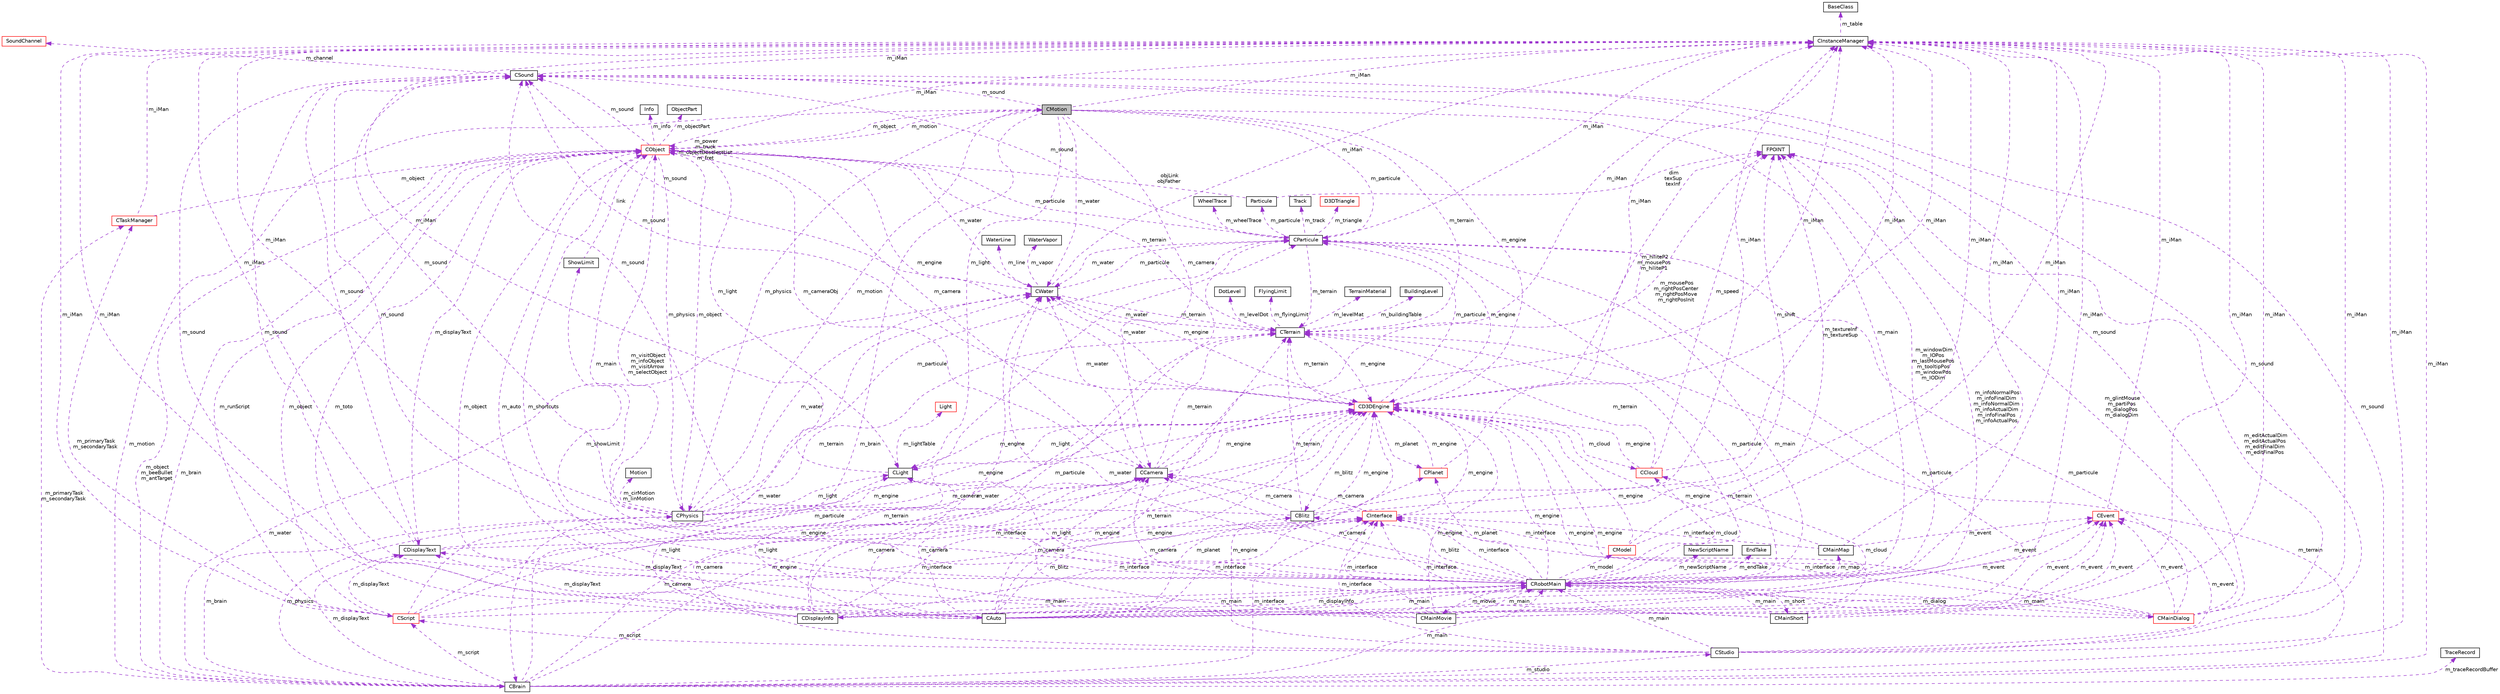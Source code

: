 digraph G
{
  edge [fontname="Helvetica",fontsize="10",labelfontname="Helvetica",labelfontsize="10"];
  node [fontname="Helvetica",fontsize="10",shape=record];
  Node1 [label="CMotion",height=0.2,width=0.4,color="black", fillcolor="grey75", style="filled" fontcolor="black"];
  Node2 -> Node1 [dir="back",color="darkorchid3",fontsize="10",style="dashed",label=" m_particule" ,fontname="Helvetica"];
  Node2 [label="CParticule",height=0.2,width=0.4,color="black", fillcolor="white", style="filled",URL="$class_c_particule.html"];
  Node3 -> Node2 [dir="back",color="darkorchid3",fontsize="10",style="dashed",label=" m_water" ,fontname="Helvetica"];
  Node3 [label="CWater",height=0.2,width=0.4,color="black", fillcolor="white", style="filled",URL="$class_c_water.html"];
  Node2 -> Node3 [dir="back",color="darkorchid3",fontsize="10",style="dashed",label=" m_particule" ,fontname="Helvetica"];
  Node4 -> Node3 [dir="back",color="darkorchid3",fontsize="10",style="dashed",label=" m_iMan" ,fontname="Helvetica"];
  Node4 [label="CInstanceManager",height=0.2,width=0.4,color="black", fillcolor="white", style="filled",URL="$class_c_instance_manager.html"];
  Node5 -> Node4 [dir="back",color="darkorchid3",fontsize="10",style="dashed",label=" m_table" ,fontname="Helvetica"];
  Node5 [label="BaseClass",height=0.2,width=0.4,color="black", fillcolor="white", style="filled",URL="$struct_base_class.html"];
  Node6 -> Node3 [dir="back",color="darkorchid3",fontsize="10",style="dashed",label=" m_terrain" ,fontname="Helvetica"];
  Node6 [label="CTerrain",height=0.2,width=0.4,color="black", fillcolor="white", style="filled",URL="$class_c_terrain.html"];
  Node7 -> Node6 [dir="back",color="darkorchid3",fontsize="10",style="dashed",label=" m_levelMat" ,fontname="Helvetica"];
  Node7 [label="TerrainMaterial",height=0.2,width=0.4,color="black", fillcolor="white", style="filled",URL="$struct_terrain_material.html"];
  Node3 -> Node6 [dir="back",color="darkorchid3",fontsize="10",style="dashed",label=" m_water" ,fontname="Helvetica"];
  Node8 -> Node6 [dir="back",color="darkorchid3",fontsize="10",style="dashed",label=" m_buildingTable" ,fontname="Helvetica"];
  Node8 [label="BuildingLevel",height=0.2,width=0.4,color="black", fillcolor="white", style="filled",URL="$struct_building_level.html"];
  Node4 -> Node6 [dir="back",color="darkorchid3",fontsize="10",style="dashed",label=" m_iMan" ,fontname="Helvetica"];
  Node9 -> Node6 [dir="back",color="darkorchid3",fontsize="10",style="dashed",label=" m_levelDot" ,fontname="Helvetica"];
  Node9 [label="DotLevel",height=0.2,width=0.4,color="black", fillcolor="white", style="filled",URL="$struct_dot_level.html"];
  Node10 -> Node6 [dir="back",color="darkorchid3",fontsize="10",style="dashed",label=" m_engine" ,fontname="Helvetica"];
  Node10 [label="CD3DEngine",height=0.2,width=0.4,color="red", fillcolor="white", style="filled",URL="$class_c_d3_d_engine.html"];
  Node2 -> Node10 [dir="back",color="darkorchid3",fontsize="10",style="dashed",label=" m_particule" ,fontname="Helvetica"];
  Node3 -> Node10 [dir="back",color="darkorchid3",fontsize="10",style="dashed",label=" m_water" ,fontname="Helvetica"];
  Node11 -> Node10 [dir="back",color="darkorchid3",fontsize="10",style="dashed",label=" m_blitz" ,fontname="Helvetica"];
  Node11 [label="CBlitz",height=0.2,width=0.4,color="black", fillcolor="white", style="filled",URL="$class_c_blitz.html"];
  Node12 -> Node11 [dir="back",color="darkorchid3",fontsize="10",style="dashed",label=" m_camera" ,fontname="Helvetica"];
  Node12 [label="CCamera",height=0.2,width=0.4,color="black", fillcolor="white", style="filled",URL="$class_c_camera.html"];
  Node3 -> Node12 [dir="back",color="darkorchid3",fontsize="10",style="dashed",label=" m_water" ,fontname="Helvetica"];
  Node4 -> Node12 [dir="back",color="darkorchid3",fontsize="10",style="dashed",label=" m_iMan" ,fontname="Helvetica"];
  Node6 -> Node12 [dir="back",color="darkorchid3",fontsize="10",style="dashed",label=" m_terrain" ,fontname="Helvetica"];
  Node13 -> Node12 [dir="back",color="darkorchid3",fontsize="10",style="dashed",label=" m_mousePos\nm_rightPosCenter\nm_rightPosMove\nm_rightPosInit" ,fontname="Helvetica"];
  Node13 [label="FPOINT",height=0.2,width=0.4,color="black", fillcolor="white", style="filled",URL="$struct_f_p_o_i_n_t.html"];
  Node14 -> Node12 [dir="back",color="darkorchid3",fontsize="10",style="dashed",label=" m_cameraObj" ,fontname="Helvetica"];
  Node14 [label="CObject",height=0.2,width=0.4,color="red", fillcolor="white", style="filled",URL="$class_c_object.html"];
  Node2 -> Node14 [dir="back",color="darkorchid3",fontsize="10",style="dashed",label=" m_particule" ,fontname="Helvetica"];
  Node15 -> Node14 [dir="back",color="darkorchid3",fontsize="10",style="dashed",label=" m_runScript" ,fontname="Helvetica"];
  Node15 [label="CScript",height=0.2,width=0.4,color="red", fillcolor="white", style="filled",URL="$class_c_script.html"];
  Node3 -> Node15 [dir="back",color="darkorchid3",fontsize="10",style="dashed",label=" m_water" ,fontname="Helvetica"];
  Node16 -> Node15 [dir="back",color="darkorchid3",fontsize="10",style="dashed",label=" m_primaryTask\nm_secondaryTask" ,fontname="Helvetica"];
  Node16 [label="CTaskManager",height=0.2,width=0.4,color="red", fillcolor="white", style="filled",URL="$class_c_task_manager.html"];
  Node4 -> Node16 [dir="back",color="darkorchid3",fontsize="10",style="dashed",label=" m_iMan" ,fontname="Helvetica"];
  Node14 -> Node16 [dir="back",color="darkorchid3",fontsize="10",style="dashed",label=" m_object" ,fontname="Helvetica"];
  Node17 -> Node15 [dir="back",color="darkorchid3",fontsize="10",style="dashed",label=" m_displayText" ,fontname="Helvetica"];
  Node17 [label="CDisplayText",height=0.2,width=0.4,color="black", fillcolor="white", style="filled",URL="$class_c_display_text.html"];
  Node18 -> Node17 [dir="back",color="darkorchid3",fontsize="10",style="dashed",label=" m_interface" ,fontname="Helvetica"];
  Node18 [label="CInterface",height=0.2,width=0.4,color="red", fillcolor="white", style="filled",URL="$class_c_interface.html"];
  Node12 -> Node18 [dir="back",color="darkorchid3",fontsize="10",style="dashed",label=" m_camera" ,fontname="Helvetica"];
  Node4 -> Node18 [dir="back",color="darkorchid3",fontsize="10",style="dashed",label=" m_iMan" ,fontname="Helvetica"];
  Node10 -> Node18 [dir="back",color="darkorchid3",fontsize="10",style="dashed",label=" m_engine" ,fontname="Helvetica"];
  Node4 -> Node17 [dir="back",color="darkorchid3",fontsize="10",style="dashed",label=" m_iMan" ,fontname="Helvetica"];
  Node19 -> Node17 [dir="back",color="darkorchid3",fontsize="10",style="dashed",label=" m_sound" ,fontname="Helvetica"];
  Node19 [label="CSound",height=0.2,width=0.4,color="black", fillcolor="white", style="filled",URL="$class_c_sound.html"];
  Node4 -> Node19 [dir="back",color="darkorchid3",fontsize="10",style="dashed",label=" m_iMan" ,fontname="Helvetica"];
  Node20 -> Node19 [dir="back",color="darkorchid3",fontsize="10",style="dashed",label=" m_channel" ,fontname="Helvetica"];
  Node20 [label="SoundChannel",height=0.2,width=0.4,color="red", fillcolor="white", style="filled",URL="$struct_sound_channel.html"];
  Node10 -> Node17 [dir="back",color="darkorchid3",fontsize="10",style="dashed",label=" m_engine" ,fontname="Helvetica"];
  Node21 -> Node15 [dir="back",color="darkorchid3",fontsize="10",style="dashed",label=" m_main" ,fontname="Helvetica"];
  Node21 [label="CRobotMain",height=0.2,width=0.4,color="black", fillcolor="white", style="filled",URL="$class_c_robot_main.html"];
  Node2 -> Node21 [dir="back",color="darkorchid3",fontsize="10",style="dashed",label=" m_particule" ,fontname="Helvetica"];
  Node3 -> Node21 [dir="back",color="darkorchid3",fontsize="10",style="dashed",label=" m_water" ,fontname="Helvetica"];
  Node22 -> Node21 [dir="back",color="darkorchid3",fontsize="10",style="dashed",label=" m_showLimit" ,fontname="Helvetica"];
  Node22 [label="ShowLimit",height=0.2,width=0.4,color="black", fillcolor="white", style="filled",URL="$struct_show_limit.html"];
  Node14 -> Node22 [dir="back",color="darkorchid3",fontsize="10",style="dashed",label=" link" ,fontname="Helvetica"];
  Node23 -> Node21 [dir="back",color="darkorchid3",fontsize="10",style="dashed",label=" m_light" ,fontname="Helvetica"];
  Node23 [label="CLight",height=0.2,width=0.4,color="black", fillcolor="white", style="filled",URL="$class_c_light.html"];
  Node24 -> Node23 [dir="back",color="darkorchid3",fontsize="10",style="dashed",label=" m_lightTable" ,fontname="Helvetica"];
  Node24 [label="Light",height=0.2,width=0.4,color="red", fillcolor="white", style="filled",URL="$struct_light.html"];
  Node4 -> Node23 [dir="back",color="darkorchid3",fontsize="10",style="dashed",label=" m_iMan" ,fontname="Helvetica"];
  Node10 -> Node23 [dir="back",color="darkorchid3",fontsize="10",style="dashed",label=" m_engine" ,fontname="Helvetica"];
  Node11 -> Node21 [dir="back",color="darkorchid3",fontsize="10",style="dashed",label=" m_blitz" ,fontname="Helvetica"];
  Node25 -> Node21 [dir="back",color="darkorchid3",fontsize="10",style="dashed",label=" m_cloud" ,fontname="Helvetica"];
  Node25 [label="CCloud",height=0.2,width=0.4,color="red", fillcolor="white", style="filled",URL="$class_c_cloud.html"];
  Node4 -> Node25 [dir="back",color="darkorchid3",fontsize="10",style="dashed",label=" m_iMan" ,fontname="Helvetica"];
  Node6 -> Node25 [dir="back",color="darkorchid3",fontsize="10",style="dashed",label=" m_terrain" ,fontname="Helvetica"];
  Node13 -> Node25 [dir="back",color="darkorchid3",fontsize="10",style="dashed",label=" m_speed" ,fontname="Helvetica"];
  Node10 -> Node25 [dir="back",color="darkorchid3",fontsize="10",style="dashed",label=" m_engine" ,fontname="Helvetica"];
  Node26 -> Node21 [dir="back",color="darkorchid3",fontsize="10",style="dashed",label=" m_dialog" ,fontname="Helvetica"];
  Node26 [label="CMainDialog",height=0.2,width=0.4,color="red", fillcolor="white", style="filled",URL="$class_c_main_dialog.html"];
  Node2 -> Node26 [dir="back",color="darkorchid3",fontsize="10",style="dashed",label=" m_particule" ,fontname="Helvetica"];
  Node12 -> Node26 [dir="back",color="darkorchid3",fontsize="10",style="dashed",label=" m_camera" ,fontname="Helvetica"];
  Node18 -> Node26 [dir="back",color="darkorchid3",fontsize="10",style="dashed",label=" m_interface" ,fontname="Helvetica"];
  Node21 -> Node26 [dir="back",color="darkorchid3",fontsize="10",style="dashed",label=" m_main" ,fontname="Helvetica"];
  Node4 -> Node26 [dir="back",color="darkorchid3",fontsize="10",style="dashed",label=" m_iMan" ,fontname="Helvetica"];
  Node27 -> Node26 [dir="back",color="darkorchid3",fontsize="10",style="dashed",label=" m_event" ,fontname="Helvetica"];
  Node27 [label="CEvent",height=0.2,width=0.4,color="red", fillcolor="white", style="filled",URL="$class_c_event.html"];
  Node4 -> Node27 [dir="back",color="darkorchid3",fontsize="10",style="dashed",label=" m_iMan" ,fontname="Helvetica"];
  Node13 -> Node26 [dir="back",color="darkorchid3",fontsize="10",style="dashed",label=" m_glintMouse\nm_partiPos\nm_dialogPos\nm_dialogDim" ,fontname="Helvetica"];
  Node19 -> Node26 [dir="back",color="darkorchid3",fontsize="10",style="dashed",label=" m_sound" ,fontname="Helvetica"];
  Node10 -> Node26 [dir="back",color="darkorchid3",fontsize="10",style="dashed",label=" m_engine" ,fontname="Helvetica"];
  Node12 -> Node21 [dir="back",color="darkorchid3",fontsize="10",style="dashed",label=" m_camera" ,fontname="Helvetica"];
  Node28 -> Node21 [dir="back",color="darkorchid3",fontsize="10",style="dashed",label=" m_movie" ,fontname="Helvetica"];
  Node28 [label="CMainMovie",height=0.2,width=0.4,color="black", fillcolor="white", style="filled",URL="$class_c_main_movie.html"];
  Node12 -> Node28 [dir="back",color="darkorchid3",fontsize="10",style="dashed",label=" m_camera" ,fontname="Helvetica"];
  Node21 -> Node28 [dir="back",color="darkorchid3",fontsize="10",style="dashed",label=" m_main" ,fontname="Helvetica"];
  Node18 -> Node28 [dir="back",color="darkorchid3",fontsize="10",style="dashed",label=" m_interface" ,fontname="Helvetica"];
  Node4 -> Node28 [dir="back",color="darkorchid3",fontsize="10",style="dashed",label=" m_iMan" ,fontname="Helvetica"];
  Node27 -> Node28 [dir="back",color="darkorchid3",fontsize="10",style="dashed",label=" m_event" ,fontname="Helvetica"];
  Node19 -> Node28 [dir="back",color="darkorchid3",fontsize="10",style="dashed",label=" m_sound" ,fontname="Helvetica"];
  Node10 -> Node28 [dir="back",color="darkorchid3",fontsize="10",style="dashed",label=" m_engine" ,fontname="Helvetica"];
  Node17 -> Node21 [dir="back",color="darkorchid3",fontsize="10",style="dashed",label=" m_displayText" ,fontname="Helvetica"];
  Node18 -> Node21 [dir="back",color="darkorchid3",fontsize="10",style="dashed",label=" m_interface" ,fontname="Helvetica"];
  Node29 -> Node21 [dir="back",color="darkorchid3",fontsize="10",style="dashed",label=" m_model" ,fontname="Helvetica"];
  Node29 [label="CModel",height=0.2,width=0.4,color="red", fillcolor="white", style="filled",URL="$class_c_model.html"];
  Node18 -> Node29 [dir="back",color="darkorchid3",fontsize="10",style="dashed",label=" m_interface" ,fontname="Helvetica"];
  Node4 -> Node29 [dir="back",color="darkorchid3",fontsize="10",style="dashed",label=" m_iMan" ,fontname="Helvetica"];
  Node13 -> Node29 [dir="back",color="darkorchid3",fontsize="10",style="dashed",label=" m_textureInf\nm_textureSup" ,fontname="Helvetica"];
  Node10 -> Node29 [dir="back",color="darkorchid3",fontsize="10",style="dashed",label=" m_engine" ,fontname="Helvetica"];
  Node4 -> Node21 [dir="back",color="darkorchid3",fontsize="10",style="dashed",label=" m_iMan" ,fontname="Helvetica"];
  Node30 -> Node21 [dir="back",color="darkorchid3",fontsize="10",style="dashed",label=" m_newScriptName" ,fontname="Helvetica"];
  Node30 [label="NewScriptName",height=0.2,width=0.4,color="black", fillcolor="white", style="filled",URL="$struct_new_script_name.html"];
  Node27 -> Node21 [dir="back",color="darkorchid3",fontsize="10",style="dashed",label=" m_event" ,fontname="Helvetica"];
  Node6 -> Node21 [dir="back",color="darkorchid3",fontsize="10",style="dashed",label=" m_terrain" ,fontname="Helvetica"];
  Node13 -> Node21 [dir="back",color="darkorchid3",fontsize="10",style="dashed",label=" m_windowDim\nm_IOPos\nm_lastMousePos\nm_tooltipPos\nm_windowPos\nm_IODim" ,fontname="Helvetica"];
  Node31 -> Node21 [dir="back",color="darkorchid3",fontsize="10",style="dashed",label=" m_short" ,fontname="Helvetica"];
  Node31 [label="CMainShort",height=0.2,width=0.4,color="black", fillcolor="white", style="filled",URL="$class_c_main_short.html"];
  Node21 -> Node31 [dir="back",color="darkorchid3",fontsize="10",style="dashed",label=" m_main" ,fontname="Helvetica"];
  Node18 -> Node31 [dir="back",color="darkorchid3",fontsize="10",style="dashed",label=" m_interface" ,fontname="Helvetica"];
  Node4 -> Node31 [dir="back",color="darkorchid3",fontsize="10",style="dashed",label=" m_iMan" ,fontname="Helvetica"];
  Node27 -> Node31 [dir="back",color="darkorchid3",fontsize="10",style="dashed",label=" m_event" ,fontname="Helvetica"];
  Node14 -> Node31 [dir="back",color="darkorchid3",fontsize="10",style="dashed",label=" m_shortcuts" ,fontname="Helvetica"];
  Node10 -> Node31 [dir="back",color="darkorchid3",fontsize="10",style="dashed",label=" m_engine" ,fontname="Helvetica"];
  Node19 -> Node21 [dir="back",color="darkorchid3",fontsize="10",style="dashed",label=" m_sound" ,fontname="Helvetica"];
  Node32 -> Node21 [dir="back",color="darkorchid3",fontsize="10",style="dashed",label=" m_planet" ,fontname="Helvetica"];
  Node32 [label="CPlanet",height=0.2,width=0.4,color="red", fillcolor="white", style="filled",URL="$class_c_planet.html"];
  Node4 -> Node32 [dir="back",color="darkorchid3",fontsize="10",style="dashed",label=" m_iMan" ,fontname="Helvetica"];
  Node10 -> Node32 [dir="back",color="darkorchid3",fontsize="10",style="dashed",label=" m_engine" ,fontname="Helvetica"];
  Node14 -> Node21 [dir="back",color="darkorchid3",fontsize="10",style="dashed",label=" m_visitObject\nm_infoObject\nm_visitArrow\nm_selectObject" ,fontname="Helvetica"];
  Node10 -> Node21 [dir="back",color="darkorchid3",fontsize="10",style="dashed",label=" m_engine" ,fontname="Helvetica"];
  Node33 -> Node21 [dir="back",color="darkorchid3",fontsize="10",style="dashed",label=" m_endTake" ,fontname="Helvetica"];
  Node33 [label="EndTake",height=0.2,width=0.4,color="black", fillcolor="white", style="filled",URL="$struct_end_take.html"];
  Node34 -> Node21 [dir="back",color="darkorchid3",fontsize="10",style="dashed",label=" m_displayInfo" ,fontname="Helvetica"];
  Node34 [label="CDisplayInfo",height=0.2,width=0.4,color="black", fillcolor="white", style="filled",URL="$class_c_display_info.html"];
  Node2 -> Node34 [dir="back",color="darkorchid3",fontsize="10",style="dashed",label=" m_particule" ,fontname="Helvetica"];
  Node23 -> Node34 [dir="back",color="darkorchid3",fontsize="10",style="dashed",label=" m_light" ,fontname="Helvetica"];
  Node12 -> Node34 [dir="back",color="darkorchid3",fontsize="10",style="dashed",label=" m_camera" ,fontname="Helvetica"];
  Node18 -> Node34 [dir="back",color="darkorchid3",fontsize="10",style="dashed",label=" m_interface" ,fontname="Helvetica"];
  Node21 -> Node34 [dir="back",color="darkorchid3",fontsize="10",style="dashed",label=" m_main" ,fontname="Helvetica"];
  Node4 -> Node34 [dir="back",color="darkorchid3",fontsize="10",style="dashed",label=" m_iMan" ,fontname="Helvetica"];
  Node27 -> Node34 [dir="back",color="darkorchid3",fontsize="10",style="dashed",label=" m_event" ,fontname="Helvetica"];
  Node13 -> Node34 [dir="back",color="darkorchid3",fontsize="10",style="dashed",label=" m_infoNormalPos\nm_infoFinalDim\nm_infoNormalDim\nm_infoActualDim\nm_infoFinalPos\nm_infoActualPos" ,fontname="Helvetica"];
  Node14 -> Node34 [dir="back",color="darkorchid3",fontsize="10",style="dashed",label=" m_toto" ,fontname="Helvetica"];
  Node10 -> Node34 [dir="back",color="darkorchid3",fontsize="10",style="dashed",label=" m_engine" ,fontname="Helvetica"];
  Node35 -> Node21 [dir="back",color="darkorchid3",fontsize="10",style="dashed",label=" m_map" ,fontname="Helvetica"];
  Node35 [label="CMainMap",height=0.2,width=0.4,color="black", fillcolor="white", style="filled",URL="$class_c_main_map.html"];
  Node18 -> Node35 [dir="back",color="darkorchid3",fontsize="10",style="dashed",label=" m_interface" ,fontname="Helvetica"];
  Node4 -> Node35 [dir="back",color="darkorchid3",fontsize="10",style="dashed",label=" m_iMan" ,fontname="Helvetica"];
  Node27 -> Node35 [dir="back",color="darkorchid3",fontsize="10",style="dashed",label=" m_event" ,fontname="Helvetica"];
  Node10 -> Node35 [dir="back",color="darkorchid3",fontsize="10",style="dashed",label=" m_engine" ,fontname="Helvetica"];
  Node18 -> Node15 [dir="back",color="darkorchid3",fontsize="10",style="dashed",label=" m_interface" ,fontname="Helvetica"];
  Node4 -> Node15 [dir="back",color="darkorchid3",fontsize="10",style="dashed",label=" m_iMan" ,fontname="Helvetica"];
  Node6 -> Node15 [dir="back",color="darkorchid3",fontsize="10",style="dashed",label=" m_terrain" ,fontname="Helvetica"];
  Node14 -> Node15 [dir="back",color="darkorchid3",fontsize="10",style="dashed",label=" m_object" ,fontname="Helvetica"];
  Node10 -> Node15 [dir="back",color="darkorchid3",fontsize="10",style="dashed",label=" m_engine" ,fontname="Helvetica"];
  Node3 -> Node14 [dir="back",color="darkorchid3",fontsize="10",style="dashed",label=" m_water" ,fontname="Helvetica"];
  Node23 -> Node14 [dir="back",color="darkorchid3",fontsize="10",style="dashed",label=" m_light" ,fontname="Helvetica"];
  Node36 -> Node14 [dir="back",color="darkorchid3",fontsize="10",style="dashed",label=" m_brain" ,fontname="Helvetica"];
  Node36 [label="CBrain",height=0.2,width=0.4,color="black", fillcolor="white", style="filled",URL="$class_c_brain.html"];
  Node2 -> Node36 [dir="back",color="darkorchid3",fontsize="10",style="dashed",label=" m_particule" ,fontname="Helvetica"];
  Node15 -> Node36 [dir="back",color="darkorchid3",fontsize="10",style="dashed",label=" m_script" ,fontname="Helvetica"];
  Node3 -> Node36 [dir="back",color="darkorchid3",fontsize="10",style="dashed",label=" m_water" ,fontname="Helvetica"];
  Node16 -> Node36 [dir="back",color="darkorchid3",fontsize="10",style="dashed",label=" m_primaryTask\nm_secondaryTask" ,fontname="Helvetica"];
  Node12 -> Node36 [dir="back",color="darkorchid3",fontsize="10",style="dashed",label=" m_camera" ,fontname="Helvetica"];
  Node17 -> Node36 [dir="back",color="darkorchid3",fontsize="10",style="dashed",label=" m_displayText" ,fontname="Helvetica"];
  Node21 -> Node36 [dir="back",color="darkorchid3",fontsize="10",style="dashed",label=" m_main" ,fontname="Helvetica"];
  Node18 -> Node36 [dir="back",color="darkorchid3",fontsize="10",style="dashed",label=" m_interface" ,fontname="Helvetica"];
  Node4 -> Node36 [dir="back",color="darkorchid3",fontsize="10",style="dashed",label=" m_iMan" ,fontname="Helvetica"];
  Node6 -> Node36 [dir="back",color="darkorchid3",fontsize="10",style="dashed",label=" m_terrain" ,fontname="Helvetica"];
  Node37 -> Node36 [dir="back",color="darkorchid3",fontsize="10",style="dashed",label=" m_physics" ,fontname="Helvetica"];
  Node37 [label="CPhysics",height=0.2,width=0.4,color="black", fillcolor="white", style="filled",URL="$class_c_physics.html"];
  Node2 -> Node37 [dir="back",color="darkorchid3",fontsize="10",style="dashed",label=" m_particule" ,fontname="Helvetica"];
  Node3 -> Node37 [dir="back",color="darkorchid3",fontsize="10",style="dashed",label=" m_water" ,fontname="Helvetica"];
  Node23 -> Node37 [dir="back",color="darkorchid3",fontsize="10",style="dashed",label=" m_light" ,fontname="Helvetica"];
  Node36 -> Node37 [dir="back",color="darkorchid3",fontsize="10",style="dashed",label=" m_brain" ,fontname="Helvetica"];
  Node12 -> Node37 [dir="back",color="darkorchid3",fontsize="10",style="dashed",label=" m_camera" ,fontname="Helvetica"];
  Node38 -> Node37 [dir="back",color="darkorchid3",fontsize="10",style="dashed",label=" m_cirMotion\nm_linMotion" ,fontname="Helvetica"];
  Node38 [label="Motion",height=0.2,width=0.4,color="black", fillcolor="white", style="filled",URL="$struct_motion.html"];
  Node4 -> Node37 [dir="back",color="darkorchid3",fontsize="10",style="dashed",label=" m_iMan" ,fontname="Helvetica"];
  Node6 -> Node37 [dir="back",color="darkorchid3",fontsize="10",style="dashed",label=" m_terrain" ,fontname="Helvetica"];
  Node19 -> Node37 [dir="back",color="darkorchid3",fontsize="10",style="dashed",label=" m_sound" ,fontname="Helvetica"];
  Node1 -> Node37 [dir="back",color="darkorchid3",fontsize="10",style="dashed",label=" m_motion" ,fontname="Helvetica"];
  Node14 -> Node37 [dir="back",color="darkorchid3",fontsize="10",style="dashed",label=" m_object" ,fontname="Helvetica"];
  Node10 -> Node37 [dir="back",color="darkorchid3",fontsize="10",style="dashed",label=" m_engine" ,fontname="Helvetica"];
  Node19 -> Node36 [dir="back",color="darkorchid3",fontsize="10",style="dashed",label=" m_sound" ,fontname="Helvetica"];
  Node39 -> Node36 [dir="back",color="darkorchid3",fontsize="10",style="dashed",label=" m_studio" ,fontname="Helvetica"];
  Node39 [label="CStudio",height=0.2,width=0.4,color="black", fillcolor="white", style="filled",URL="$class_c_studio.html"];
  Node15 -> Node39 [dir="back",color="darkorchid3",fontsize="10",style="dashed",label=" m_script" ,fontname="Helvetica"];
  Node12 -> Node39 [dir="back",color="darkorchid3",fontsize="10",style="dashed",label=" m_camera" ,fontname="Helvetica"];
  Node18 -> Node39 [dir="back",color="darkorchid3",fontsize="10",style="dashed",label=" m_interface" ,fontname="Helvetica"];
  Node21 -> Node39 [dir="back",color="darkorchid3",fontsize="10",style="dashed",label=" m_main" ,fontname="Helvetica"];
  Node4 -> Node39 [dir="back",color="darkorchid3",fontsize="10",style="dashed",label=" m_iMan" ,fontname="Helvetica"];
  Node27 -> Node39 [dir="back",color="darkorchid3",fontsize="10",style="dashed",label=" m_event" ,fontname="Helvetica"];
  Node13 -> Node39 [dir="back",color="darkorchid3",fontsize="10",style="dashed",label=" m_editActualDim\nm_editActualPos\nm_editFinalDim\nm_editFinalPos" ,fontname="Helvetica"];
  Node19 -> Node39 [dir="back",color="darkorchid3",fontsize="10",style="dashed",label=" m_sound" ,fontname="Helvetica"];
  Node10 -> Node39 [dir="back",color="darkorchid3",fontsize="10",style="dashed",label=" m_engine" ,fontname="Helvetica"];
  Node1 -> Node36 [dir="back",color="darkorchid3",fontsize="10",style="dashed",label=" m_motion" ,fontname="Helvetica"];
  Node14 -> Node36 [dir="back",color="darkorchid3",fontsize="10",style="dashed",label=" m_object\nm_beeBullet\nm_antTarget" ,fontname="Helvetica"];
  Node10 -> Node36 [dir="back",color="darkorchid3",fontsize="10",style="dashed",label=" m_engine" ,fontname="Helvetica"];
  Node40 -> Node36 [dir="back",color="darkorchid3",fontsize="10",style="dashed",label=" m_traceRecordBuffer" ,fontname="Helvetica"];
  Node40 [label="TraceRecord",height=0.2,width=0.4,color="black", fillcolor="white", style="filled",URL="$struct_trace_record.html"];
  Node12 -> Node14 [dir="back",color="darkorchid3",fontsize="10",style="dashed",label=" m_camera" ,fontname="Helvetica"];
  Node17 -> Node14 [dir="back",color="darkorchid3",fontsize="10",style="dashed",label=" m_displayText" ,fontname="Helvetica"];
  Node41 -> Node14 [dir="back",color="darkorchid3",fontsize="10",style="dashed",label=" m_objectPart" ,fontname="Helvetica"];
  Node41 [label="ObjectPart",height=0.2,width=0.4,color="black", fillcolor="white", style="filled",URL="$struct_object_part.html"];
  Node21 -> Node14 [dir="back",color="darkorchid3",fontsize="10",style="dashed",label=" m_main" ,fontname="Helvetica"];
  Node4 -> Node14 [dir="back",color="darkorchid3",fontsize="10",style="dashed",label=" m_iMan" ,fontname="Helvetica"];
  Node6 -> Node14 [dir="back",color="darkorchid3",fontsize="10",style="dashed",label=" m_terrain" ,fontname="Helvetica"];
  Node37 -> Node14 [dir="back",color="darkorchid3",fontsize="10",style="dashed",label=" m_physics" ,fontname="Helvetica"];
  Node42 -> Node14 [dir="back",color="darkorchid3",fontsize="10",style="dashed",label=" m_info" ,fontname="Helvetica"];
  Node42 [label="Info",height=0.2,width=0.4,color="black", fillcolor="white", style="filled",URL="$struct_info.html"];
  Node19 -> Node14 [dir="back",color="darkorchid3",fontsize="10",style="dashed",label=" m_sound" ,fontname="Helvetica"];
  Node43 -> Node14 [dir="back",color="darkorchid3",fontsize="10",style="dashed",label=" m_auto" ,fontname="Helvetica"];
  Node43 [label="CAuto",height=0.2,width=0.4,color="black", fillcolor="white", style="filled",URL="$class_c_auto.html"];
  Node2 -> Node43 [dir="back",color="darkorchid3",fontsize="10",style="dashed",label=" m_particule" ,fontname="Helvetica"];
  Node3 -> Node43 [dir="back",color="darkorchid3",fontsize="10",style="dashed",label=" m_water" ,fontname="Helvetica"];
  Node11 -> Node43 [dir="back",color="darkorchid3",fontsize="10",style="dashed",label=" m_blitz" ,fontname="Helvetica"];
  Node23 -> Node43 [dir="back",color="darkorchid3",fontsize="10",style="dashed",label=" m_light" ,fontname="Helvetica"];
  Node25 -> Node43 [dir="back",color="darkorchid3",fontsize="10",style="dashed",label=" m_cloud" ,fontname="Helvetica"];
  Node12 -> Node43 [dir="back",color="darkorchid3",fontsize="10",style="dashed",label=" m_camera" ,fontname="Helvetica"];
  Node17 -> Node43 [dir="back",color="darkorchid3",fontsize="10",style="dashed",label=" m_displayText" ,fontname="Helvetica"];
  Node21 -> Node43 [dir="back",color="darkorchid3",fontsize="10",style="dashed",label=" m_main" ,fontname="Helvetica"];
  Node18 -> Node43 [dir="back",color="darkorchid3",fontsize="10",style="dashed",label=" m_interface" ,fontname="Helvetica"];
  Node4 -> Node43 [dir="back",color="darkorchid3",fontsize="10",style="dashed",label=" m_iMan" ,fontname="Helvetica"];
  Node27 -> Node43 [dir="back",color="darkorchid3",fontsize="10",style="dashed",label=" m_event" ,fontname="Helvetica"];
  Node6 -> Node43 [dir="back",color="darkorchid3",fontsize="10",style="dashed",label=" m_terrain" ,fontname="Helvetica"];
  Node19 -> Node43 [dir="back",color="darkorchid3",fontsize="10",style="dashed",label=" m_sound" ,fontname="Helvetica"];
  Node32 -> Node43 [dir="back",color="darkorchid3",fontsize="10",style="dashed",label=" m_planet" ,fontname="Helvetica"];
  Node14 -> Node43 [dir="back",color="darkorchid3",fontsize="10",style="dashed",label=" m_object" ,fontname="Helvetica"];
  Node10 -> Node43 [dir="back",color="darkorchid3",fontsize="10",style="dashed",label=" m_engine" ,fontname="Helvetica"];
  Node1 -> Node14 [dir="back",color="darkorchid3",fontsize="10",style="dashed",label=" m_motion" ,fontname="Helvetica"];
  Node14 -> Node14 [dir="back",color="darkorchid3",fontsize="10",style="dashed",label=" m_power\nm_truck\nm_objectDeselectList\nm_fret" ,fontname="Helvetica"];
  Node10 -> Node14 [dir="back",color="darkorchid3",fontsize="10",style="dashed",label=" m_engine" ,fontname="Helvetica"];
  Node10 -> Node12 [dir="back",color="darkorchid3",fontsize="10",style="dashed",label=" m_engine" ,fontname="Helvetica"];
  Node4 -> Node11 [dir="back",color="darkorchid3",fontsize="10",style="dashed",label=" m_iMan" ,fontname="Helvetica"];
  Node6 -> Node11 [dir="back",color="darkorchid3",fontsize="10",style="dashed",label=" m_terrain" ,fontname="Helvetica"];
  Node13 -> Node11 [dir="back",color="darkorchid3",fontsize="10",style="dashed",label=" m_shift" ,fontname="Helvetica"];
  Node19 -> Node11 [dir="back",color="darkorchid3",fontsize="10",style="dashed",label=" m_sound" ,fontname="Helvetica"];
  Node10 -> Node11 [dir="back",color="darkorchid3",fontsize="10",style="dashed",label=" m_engine" ,fontname="Helvetica"];
  Node23 -> Node10 [dir="back",color="darkorchid3",fontsize="10",style="dashed",label=" m_light" ,fontname="Helvetica"];
  Node25 -> Node10 [dir="back",color="darkorchid3",fontsize="10",style="dashed",label=" m_cloud" ,fontname="Helvetica"];
  Node4 -> Node10 [dir="back",color="darkorchid3",fontsize="10",style="dashed",label=" m_iMan" ,fontname="Helvetica"];
  Node6 -> Node10 [dir="back",color="darkorchid3",fontsize="10",style="dashed",label=" m_terrain" ,fontname="Helvetica"];
  Node13 -> Node10 [dir="back",color="darkorchid3",fontsize="10",style="dashed",label=" m_hiliteP2\nm_mousePos\nm_hiliteP1" ,fontname="Helvetica"];
  Node19 -> Node10 [dir="back",color="darkorchid3",fontsize="10",style="dashed",label=" m_sound" ,fontname="Helvetica"];
  Node32 -> Node10 [dir="back",color="darkorchid3",fontsize="10",style="dashed",label=" m_planet" ,fontname="Helvetica"];
  Node44 -> Node6 [dir="back",color="darkorchid3",fontsize="10",style="dashed",label=" m_flyingLimit" ,fontname="Helvetica"];
  Node44 [label="FlyingLimit",height=0.2,width=0.4,color="black", fillcolor="white", style="filled",URL="$struct_flying_limit.html"];
  Node45 -> Node3 [dir="back",color="darkorchid3",fontsize="10",style="dashed",label=" m_line" ,fontname="Helvetica"];
  Node45 [label="WaterLine",height=0.2,width=0.4,color="black", fillcolor="white", style="filled",URL="$struct_water_line.html"];
  Node19 -> Node3 [dir="back",color="darkorchid3",fontsize="10",style="dashed",label=" m_sound" ,fontname="Helvetica"];
  Node46 -> Node3 [dir="back",color="darkorchid3",fontsize="10",style="dashed",label=" m_vapor" ,fontname="Helvetica"];
  Node46 [label="WaterVapor",height=0.2,width=0.4,color="black", fillcolor="white", style="filled",URL="$struct_water_vapor.html"];
  Node10 -> Node3 [dir="back",color="darkorchid3",fontsize="10",style="dashed",label=" m_engine" ,fontname="Helvetica"];
  Node21 -> Node2 [dir="back",color="darkorchid3",fontsize="10",style="dashed",label=" m_main" ,fontname="Helvetica"];
  Node4 -> Node2 [dir="back",color="darkorchid3",fontsize="10",style="dashed",label=" m_iMan" ,fontname="Helvetica"];
  Node47 -> Node2 [dir="back",color="darkorchid3",fontsize="10",style="dashed",label=" m_track" ,fontname="Helvetica"];
  Node47 [label="Track",height=0.2,width=0.4,color="black", fillcolor="white", style="filled",URL="$struct_track.html"];
  Node48 -> Node2 [dir="back",color="darkorchid3",fontsize="10",style="dashed",label=" m_particule" ,fontname="Helvetica"];
  Node48 [label="Particule",height=0.2,width=0.4,color="black", fillcolor="white", style="filled",URL="$struct_particule.html"];
  Node13 -> Node48 [dir="back",color="darkorchid3",fontsize="10",style="dashed",label=" dim\ntexSup\ntexInf" ,fontname="Helvetica"];
  Node14 -> Node48 [dir="back",color="darkorchid3",fontsize="10",style="dashed",label=" objLink\nobjFather" ,fontname="Helvetica"];
  Node6 -> Node2 [dir="back",color="darkorchid3",fontsize="10",style="dashed",label=" m_terrain" ,fontname="Helvetica"];
  Node19 -> Node2 [dir="back",color="darkorchid3",fontsize="10",style="dashed",label=" m_sound" ,fontname="Helvetica"];
  Node49 -> Node2 [dir="back",color="darkorchid3",fontsize="10",style="dashed",label=" m_triangle" ,fontname="Helvetica"];
  Node49 [label="D3DTriangle",height=0.2,width=0.4,color="red", fillcolor="white", style="filled",URL="$struct_d3_d_triangle.html"];
  Node10 -> Node2 [dir="back",color="darkorchid3",fontsize="10",style="dashed",label=" m_engine" ,fontname="Helvetica"];
  Node50 -> Node2 [dir="back",color="darkorchid3",fontsize="10",style="dashed",label=" m_wheelTrace" ,fontname="Helvetica"];
  Node50 [label="WheelTrace",height=0.2,width=0.4,color="black", fillcolor="white", style="filled",URL="$struct_wheel_trace.html"];
  Node3 -> Node1 [dir="back",color="darkorchid3",fontsize="10",style="dashed",label=" m_water" ,fontname="Helvetica"];
  Node23 -> Node1 [dir="back",color="darkorchid3",fontsize="10",style="dashed",label=" m_light" ,fontname="Helvetica"];
  Node36 -> Node1 [dir="back",color="darkorchid3",fontsize="10",style="dashed",label=" m_brain" ,fontname="Helvetica"];
  Node12 -> Node1 [dir="back",color="darkorchid3",fontsize="10",style="dashed",label=" m_camera" ,fontname="Helvetica"];
  Node21 -> Node1 [dir="back",color="darkorchid3",fontsize="10",style="dashed",label=" m_main" ,fontname="Helvetica"];
  Node4 -> Node1 [dir="back",color="darkorchid3",fontsize="10",style="dashed",label=" m_iMan" ,fontname="Helvetica"];
  Node6 -> Node1 [dir="back",color="darkorchid3",fontsize="10",style="dashed",label=" m_terrain" ,fontname="Helvetica"];
  Node37 -> Node1 [dir="back",color="darkorchid3",fontsize="10",style="dashed",label=" m_physics" ,fontname="Helvetica"];
  Node19 -> Node1 [dir="back",color="darkorchid3",fontsize="10",style="dashed",label=" m_sound" ,fontname="Helvetica"];
  Node14 -> Node1 [dir="back",color="darkorchid3",fontsize="10",style="dashed",label=" m_object" ,fontname="Helvetica"];
  Node10 -> Node1 [dir="back",color="darkorchid3",fontsize="10",style="dashed",label=" m_engine" ,fontname="Helvetica"];
}
